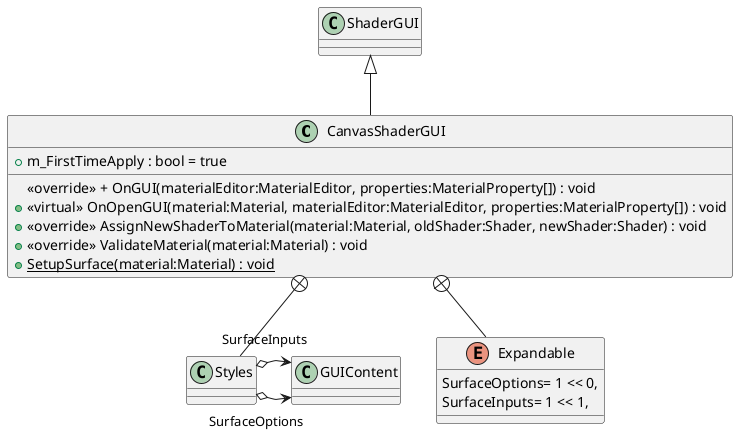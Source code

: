 @startuml
class CanvasShaderGUI {
    + m_FirstTimeApply : bool = true
    <<override>> + OnGUI(materialEditor:MaterialEditor, properties:MaterialProperty[]) : void
    + <<virtual>> OnOpenGUI(material:Material, materialEditor:MaterialEditor, properties:MaterialProperty[]) : void
    + <<override>> AssignNewShaderToMaterial(material:Material, oldShader:Shader, newShader:Shader) : void
    + <<override>> ValidateMaterial(material:Material) : void
    + {static} SetupSurface(material:Material) : void
}
enum Expandable {
    SurfaceOptions= 1 << 0,
    SurfaceInputs= 1 << 1,
}
class Styles {
}
ShaderGUI <|-- CanvasShaderGUI
CanvasShaderGUI +-- Expandable
CanvasShaderGUI +-- Styles
Styles o-> "SurfaceOptions" GUIContent
Styles o-> "SurfaceInputs" GUIContent
@enduml
